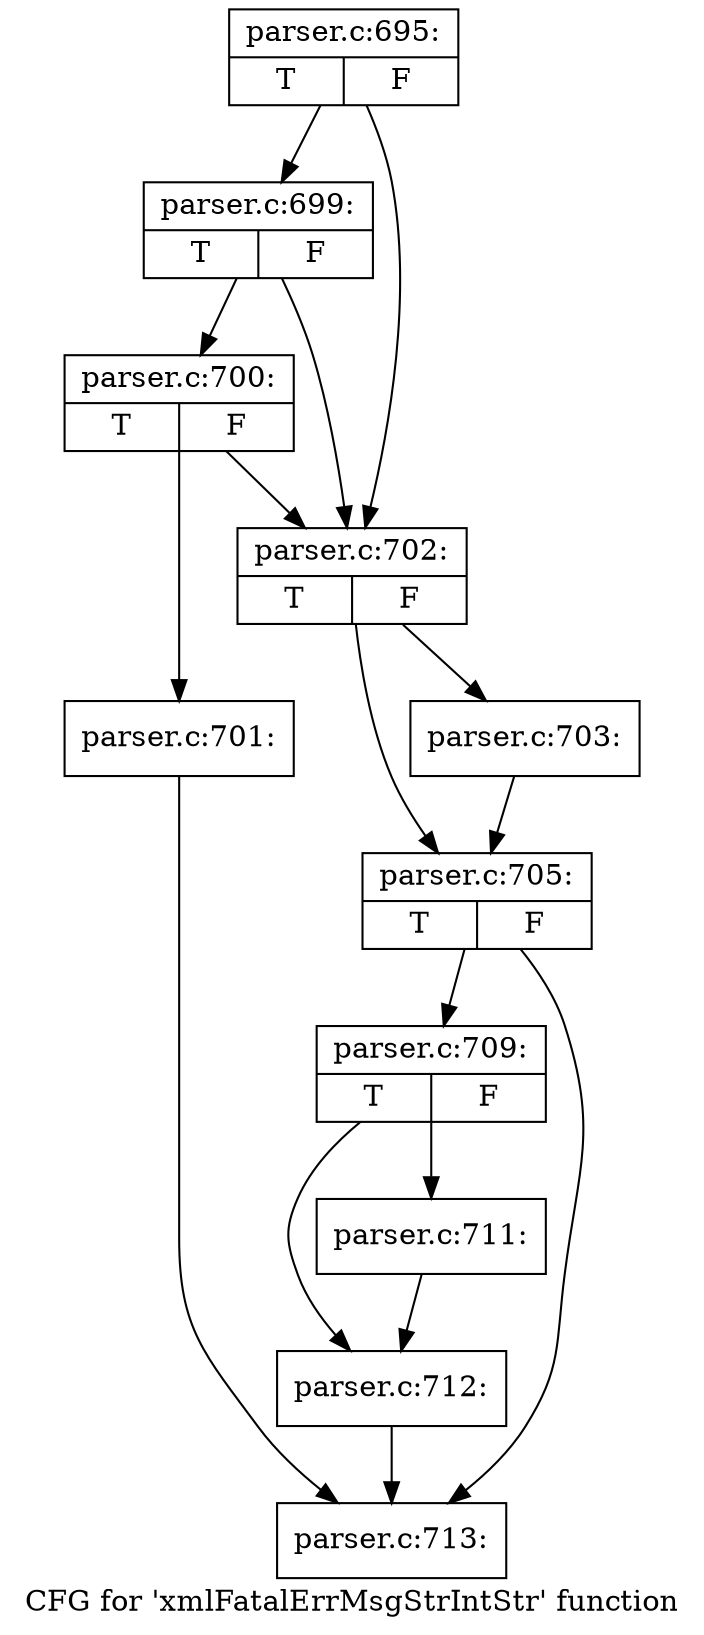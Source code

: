digraph "CFG for 'xmlFatalErrMsgStrIntStr' function" {
	label="CFG for 'xmlFatalErrMsgStrIntStr' function";

	Node0x6289830 [shape=record,label="{parser.c:695:|{<s0>T|<s1>F}}"];
	Node0x6289830 -> Node0x628ea60;
	Node0x6289830 -> Node0x628e990;
	Node0x628ea60 [shape=record,label="{parser.c:699:|{<s0>T|<s1>F}}"];
	Node0x628ea60 -> Node0x628e9e0;
	Node0x628ea60 -> Node0x628e990;
	Node0x628e9e0 [shape=record,label="{parser.c:700:|{<s0>T|<s1>F}}"];
	Node0x628e9e0 -> Node0x628e940;
	Node0x628e9e0 -> Node0x628e990;
	Node0x628e940 [shape=record,label="{parser.c:701:}"];
	Node0x628e940 -> Node0x62907c0;
	Node0x628e990 [shape=record,label="{parser.c:702:|{<s0>T|<s1>F}}"];
	Node0x628e990 -> Node0x628f4d0;
	Node0x628e990 -> Node0x628f520;
	Node0x628f4d0 [shape=record,label="{parser.c:703:}"];
	Node0x628f4d0 -> Node0x628f520;
	Node0x628f520 [shape=record,label="{parser.c:705:|{<s0>T|<s1>F}}"];
	Node0x628f520 -> Node0x628fb70;
	Node0x628f520 -> Node0x62907c0;
	Node0x628fb70 [shape=record,label="{parser.c:709:|{<s0>T|<s1>F}}"];
	Node0x628fb70 -> Node0x6290e60;
	Node0x628fb70 -> Node0x6290eb0;
	Node0x6290e60 [shape=record,label="{parser.c:711:}"];
	Node0x6290e60 -> Node0x6290eb0;
	Node0x6290eb0 [shape=record,label="{parser.c:712:}"];
	Node0x6290eb0 -> Node0x62907c0;
	Node0x62907c0 [shape=record,label="{parser.c:713:}"];
}

